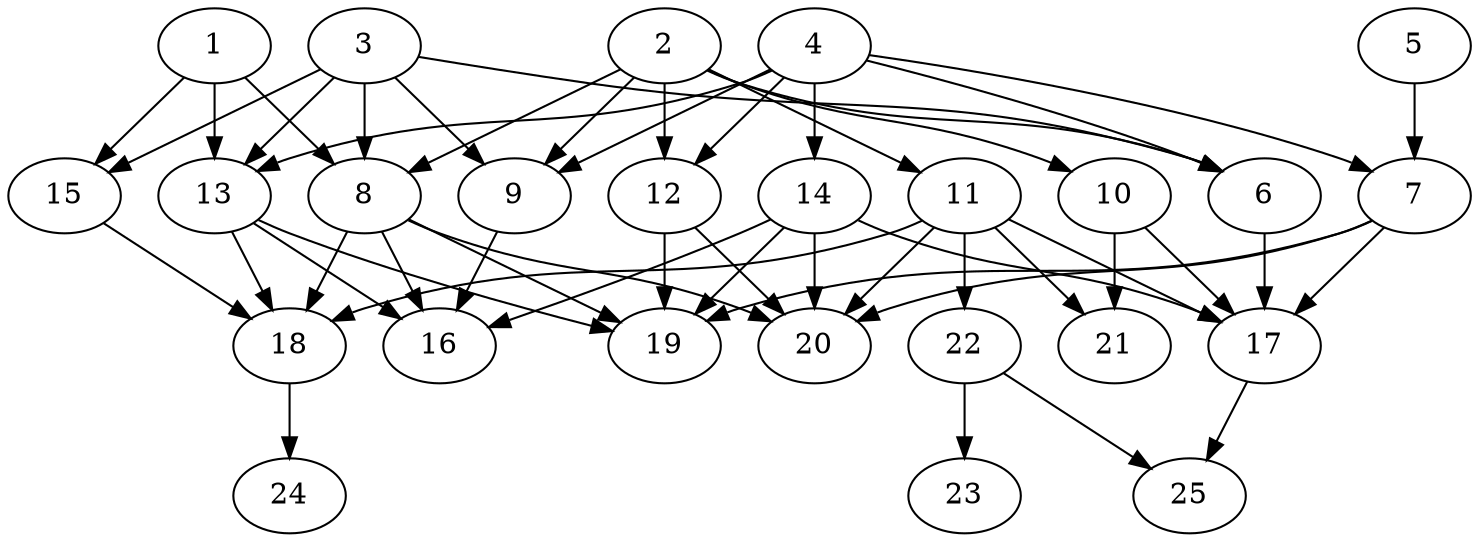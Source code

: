 // DAG automatically generated by daggen at Thu Oct  3 14:00:39 2019
// ./daggen --dot -n 25 --ccr 0.5 --fat 0.7 --regular 0.5 --density 0.5 --mindata 5242880 --maxdata 52428800 
digraph G {
  1 [size="27770880", alpha="0.15", expect_size="13885440"] 
  1 -> 8 [size ="13885440"]
  1 -> 13 [size ="13885440"]
  1 -> 15 [size ="13885440"]
  2 [size="71792640", alpha="0.02", expect_size="35896320"] 
  2 -> 6 [size ="35896320"]
  2 -> 8 [size ="35896320"]
  2 -> 9 [size ="35896320"]
  2 -> 10 [size ="35896320"]
  2 -> 11 [size ="35896320"]
  2 -> 12 [size ="35896320"]
  3 [size="86446080", alpha="0.00", expect_size="43223040"] 
  3 -> 6 [size ="43223040"]
  3 -> 8 [size ="43223040"]
  3 -> 9 [size ="43223040"]
  3 -> 13 [size ="43223040"]
  3 -> 15 [size ="43223040"]
  4 [size="89368576", alpha="0.01", expect_size="44684288"] 
  4 -> 6 [size ="44684288"]
  4 -> 7 [size ="44684288"]
  4 -> 9 [size ="44684288"]
  4 -> 12 [size ="44684288"]
  4 -> 13 [size ="44684288"]
  4 -> 14 [size ="44684288"]
  5 [size="73289728", alpha="0.13", expect_size="36644864"] 
  5 -> 7 [size ="36644864"]
  6 [size="32860160", alpha="0.18", expect_size="16430080"] 
  6 -> 17 [size ="16430080"]
  7 [size="52187136", alpha="0.10", expect_size="26093568"] 
  7 -> 17 [size ="26093568"]
  7 -> 19 [size ="26093568"]
  7 -> 20 [size ="26093568"]
  8 [size="15908864", alpha="0.12", expect_size="7954432"] 
  8 -> 16 [size ="7954432"]
  8 -> 18 [size ="7954432"]
  8 -> 19 [size ="7954432"]
  8 -> 20 [size ="7954432"]
  9 [size="32616448", alpha="0.19", expect_size="16308224"] 
  9 -> 16 [size ="16308224"]
  10 [size="43997184", alpha="0.04", expect_size="21998592"] 
  10 -> 17 [size ="21998592"]
  10 -> 21 [size ="21998592"]
  11 [size="18044928", alpha="0.20", expect_size="9022464"] 
  11 -> 17 [size ="9022464"]
  11 -> 18 [size ="9022464"]
  11 -> 20 [size ="9022464"]
  11 -> 21 [size ="9022464"]
  11 -> 22 [size ="9022464"]
  12 [size="88909824", alpha="0.07", expect_size="44454912"] 
  12 -> 19 [size ="44454912"]
  12 -> 20 [size ="44454912"]
  13 [size="98514944", alpha="0.07", expect_size="49257472"] 
  13 -> 16 [size ="49257472"]
  13 -> 18 [size ="49257472"]
  13 -> 19 [size ="49257472"]
  14 [size="99833856", alpha="0.02", expect_size="49916928"] 
  14 -> 16 [size ="49916928"]
  14 -> 17 [size ="49916928"]
  14 -> 19 [size ="49916928"]
  14 -> 20 [size ="49916928"]
  15 [size="103604224", alpha="0.12", expect_size="51802112"] 
  15 -> 18 [size ="51802112"]
  16 [size="71213056", alpha="0.04", expect_size="35606528"] 
  17 [size="59912192", alpha="0.06", expect_size="29956096"] 
  17 -> 25 [size ="29956096"]
  18 [size="12810240", alpha="0.02", expect_size="6405120"] 
  18 -> 24 [size ="6405120"]
  19 [size="67350528", alpha="0.11", expect_size="33675264"] 
  20 [size="60780544", alpha="0.12", expect_size="30390272"] 
  21 [size="81760256", alpha="0.18", expect_size="40880128"] 
  22 [size="81440768", alpha="0.16", expect_size="40720384"] 
  22 -> 23 [size ="40720384"]
  22 -> 25 [size ="40720384"]
  23 [size="20078592", alpha="0.11", expect_size="10039296"] 
  24 [size="50817024", alpha="0.02", expect_size="25408512"] 
  25 [size="62328832", alpha="0.06", expect_size="31164416"] 
}
